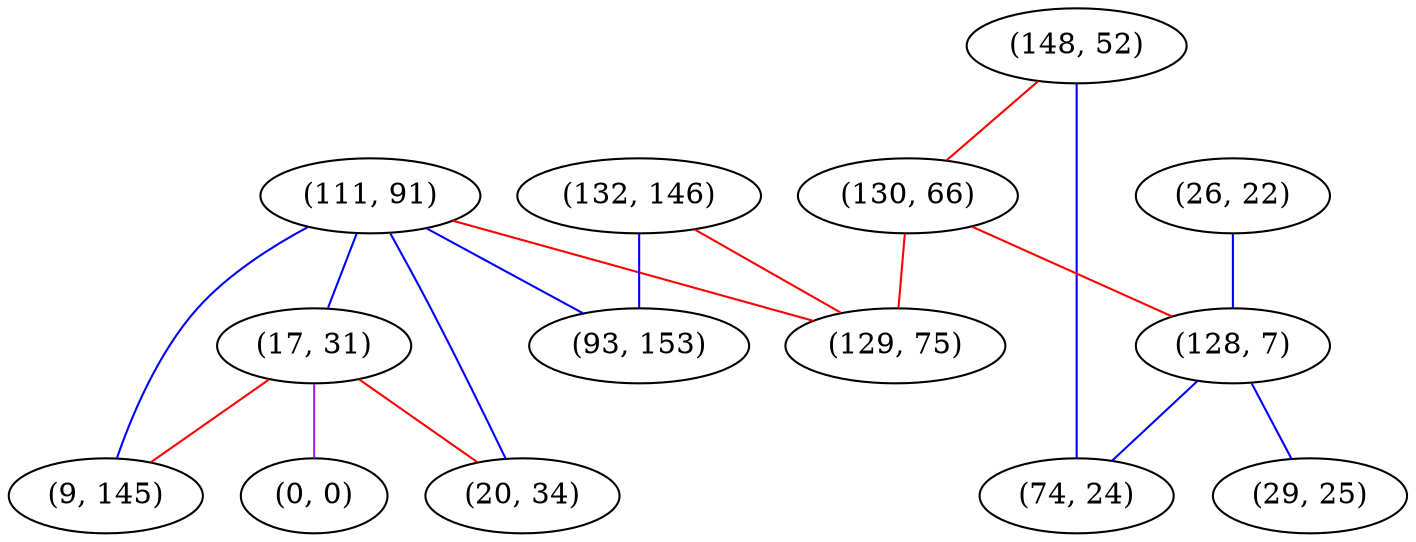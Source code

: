 graph "" {
"(111, 91)";
"(148, 52)";
"(26, 22)";
"(132, 146)";
"(130, 66)";
"(93, 153)";
"(128, 7)";
"(17, 31)";
"(74, 24)";
"(0, 0)";
"(9, 145)";
"(20, 34)";
"(29, 25)";
"(129, 75)";
"(111, 91)" -- "(20, 34)"  [color=blue, key=0, weight=3];
"(111, 91)" -- "(129, 75)"  [color=red, key=0, weight=1];
"(111, 91)" -- "(93, 153)"  [color=blue, key=0, weight=3];
"(111, 91)" -- "(9, 145)"  [color=blue, key=0, weight=3];
"(111, 91)" -- "(17, 31)"  [color=blue, key=0, weight=3];
"(148, 52)" -- "(74, 24)"  [color=blue, key=0, weight=3];
"(148, 52)" -- "(130, 66)"  [color=red, key=0, weight=1];
"(26, 22)" -- "(128, 7)"  [color=blue, key=0, weight=3];
"(132, 146)" -- "(93, 153)"  [color=blue, key=0, weight=3];
"(132, 146)" -- "(129, 75)"  [color=red, key=0, weight=1];
"(130, 66)" -- "(129, 75)"  [color=red, key=0, weight=1];
"(130, 66)" -- "(128, 7)"  [color=red, key=0, weight=1];
"(128, 7)" -- "(74, 24)"  [color=blue, key=0, weight=3];
"(128, 7)" -- "(29, 25)"  [color=blue, key=0, weight=3];
"(17, 31)" -- "(20, 34)"  [color=red, key=0, weight=1];
"(17, 31)" -- "(0, 0)"  [color=purple, key=0, weight=4];
"(17, 31)" -- "(9, 145)"  [color=red, key=0, weight=1];
}
